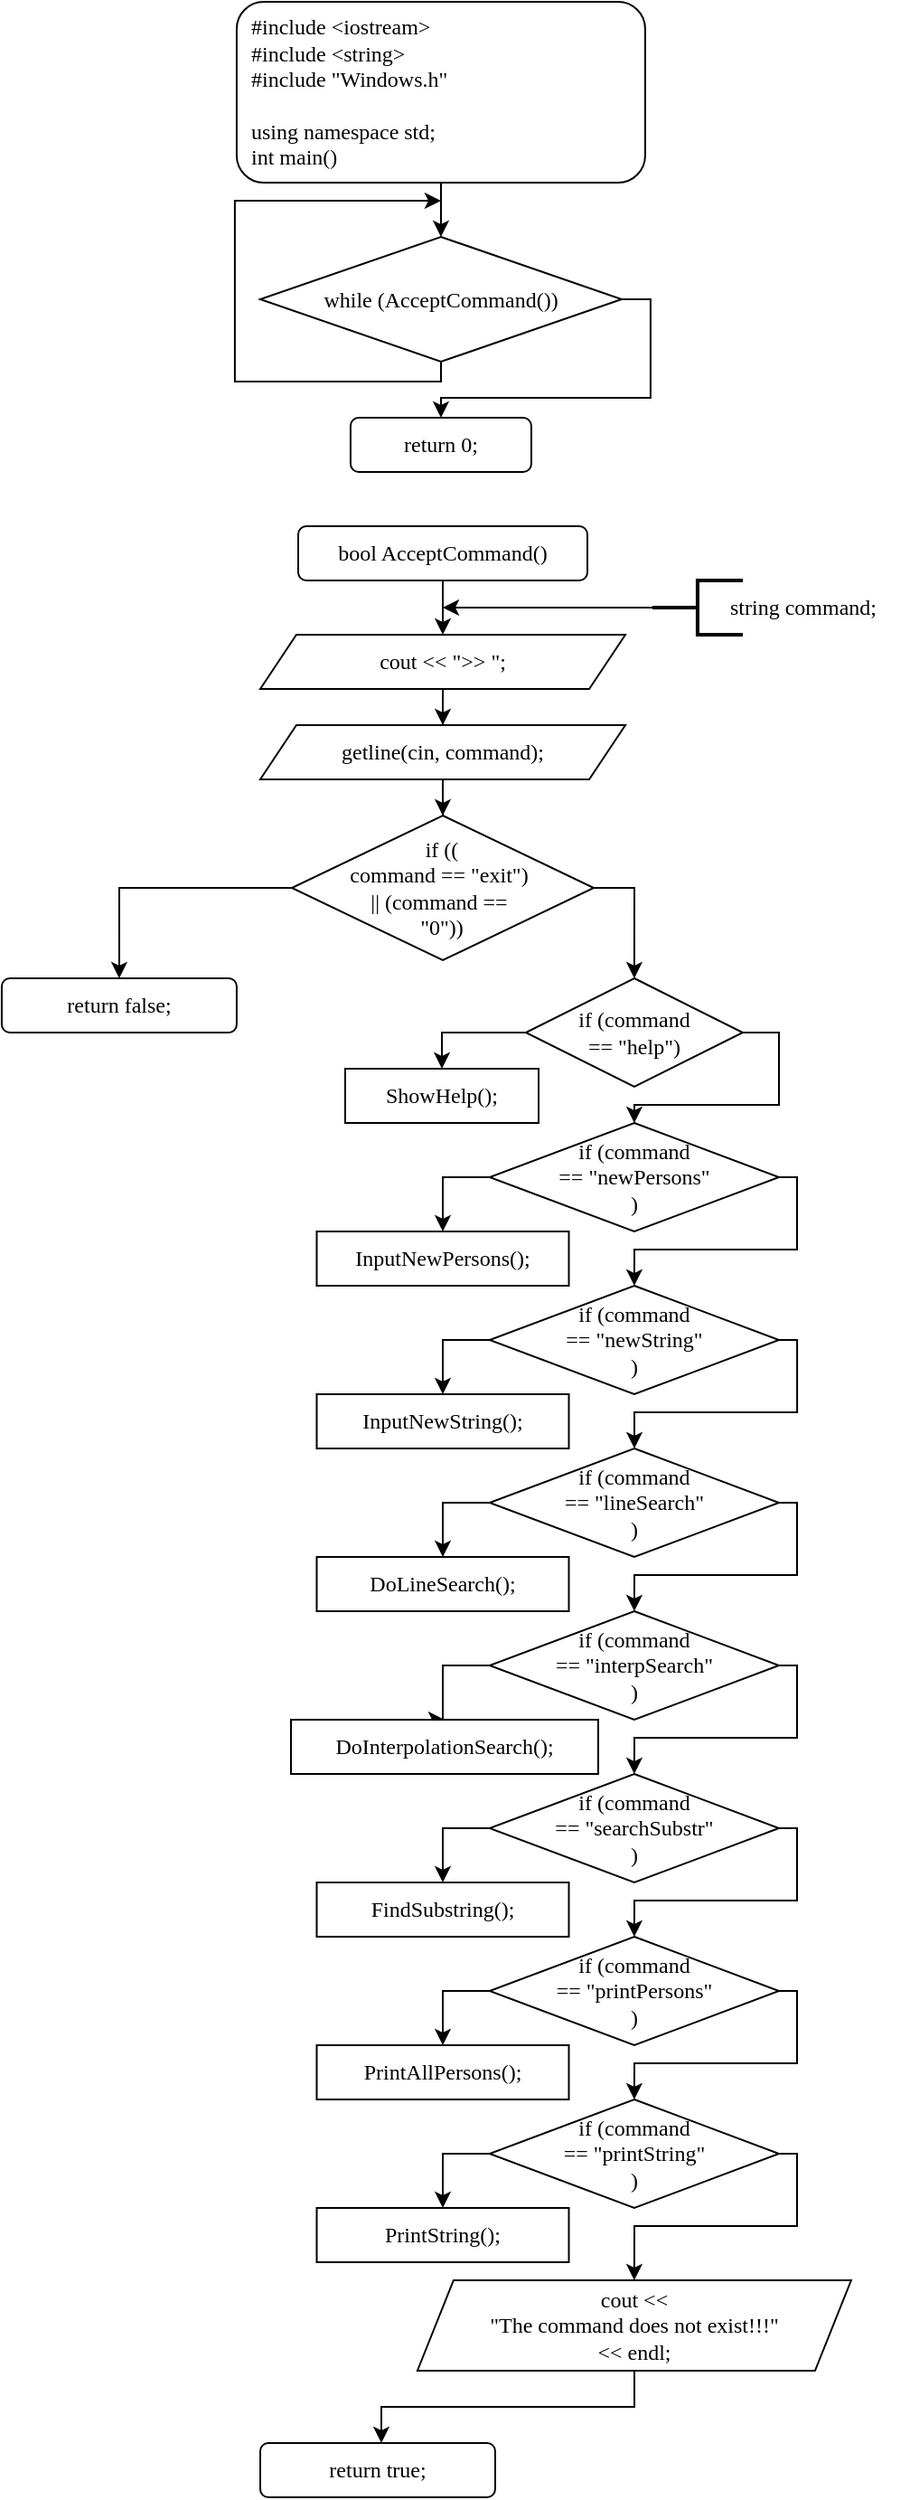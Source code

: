 <mxfile version="14.1.8" type="device"><diagram id="vK4LeaVy0QzhIbQSfq9B" name="Страница 1"><mxGraphModel dx="1551" dy="1166" grid="1" gridSize="10" guides="1" tooltips="1" connect="1" arrows="1" fold="1" page="1" pageScale="1" pageWidth="827" pageHeight="1169" math="0" shadow="0"><root><mxCell id="0"/><mxCell id="1" parent="0"/><mxCell id="s3oX1c8Ei6WpDhjLgVGg-4" style="edgeStyle=orthogonalEdgeStyle;rounded=0;orthogonalLoop=1;jettySize=auto;html=1;entryX=0.5;entryY=0;entryDx=0;entryDy=0;fontFamily=Consolas;" edge="1" parent="1" source="s3oX1c8Ei6WpDhjLgVGg-1" target="s3oX1c8Ei6WpDhjLgVGg-3"><mxGeometry relative="1" as="geometry"/></mxCell><mxCell id="s3oX1c8Ei6WpDhjLgVGg-1" value="&lt;div&gt;&amp;nbsp; #include &amp;lt;iostream&amp;gt;&lt;/div&gt;&lt;div&gt;&amp;nbsp; #include &amp;lt;string&amp;gt;&lt;/div&gt;&lt;div&gt;&amp;nbsp; #include &quot;Windows.h&quot;&lt;/div&gt;&lt;div&gt;&amp;nbsp;&amp;nbsp;&lt;/div&gt;&lt;div&gt;&amp;nbsp; using namespace std;&lt;/div&gt;&lt;div&gt;&amp;nbsp; int main()&lt;/div&gt;" style="rounded=1;whiteSpace=wrap;html=1;fontFamily=Consolas;align=left;fontStyle=0" vertex="1" parent="1"><mxGeometry x="299.97" y="30" width="226" height="100" as="geometry"/></mxCell><mxCell id="s3oX1c8Ei6WpDhjLgVGg-5" style="edgeStyle=orthogonalEdgeStyle;rounded=0;orthogonalLoop=1;jettySize=auto;html=1;fontFamily=Consolas;" edge="1" parent="1" source="s3oX1c8Ei6WpDhjLgVGg-3"><mxGeometry relative="1" as="geometry"><mxPoint x="412.97" y="140" as="targetPoint"/><Array as="points"><mxPoint x="412.97" y="240"/><mxPoint x="298.97" y="240"/><mxPoint x="298.97" y="140"/></Array></mxGeometry></mxCell><mxCell id="s3oX1c8Ei6WpDhjLgVGg-6" style="edgeStyle=orthogonalEdgeStyle;rounded=0;orthogonalLoop=1;jettySize=auto;html=1;fontFamily=Consolas;entryX=0.5;entryY=0;entryDx=0;entryDy=0;" edge="1" parent="1" source="s3oX1c8Ei6WpDhjLgVGg-3" target="s3oX1c8Ei6WpDhjLgVGg-7"><mxGeometry relative="1" as="geometry"><mxPoint x="412.97" y="260" as="targetPoint"/><Array as="points"><mxPoint x="528.97" y="195"/><mxPoint x="528.97" y="249"/><mxPoint x="412.97" y="249"/></Array></mxGeometry></mxCell><mxCell id="s3oX1c8Ei6WpDhjLgVGg-3" value="while (AcceptCommand())" style="rhombus;whiteSpace=wrap;html=1;fontFamily=Consolas;" vertex="1" parent="1"><mxGeometry x="312.97" y="160" width="200" height="69" as="geometry"/></mxCell><mxCell id="s3oX1c8Ei6WpDhjLgVGg-7" value="return 0;" style="rounded=1;whiteSpace=wrap;html=1;fontFamily=Consolas;" vertex="1" parent="1"><mxGeometry x="362.97" y="260" width="100" height="30" as="geometry"/></mxCell><mxCell id="s3oX1c8Ei6WpDhjLgVGg-11" style="edgeStyle=orthogonalEdgeStyle;rounded=0;orthogonalLoop=1;jettySize=auto;html=1;entryX=0.5;entryY=0;entryDx=0;entryDy=0;fontFamily=Consolas;" edge="1" parent="1" source="s3oX1c8Ei6WpDhjLgVGg-9" target="s3oX1c8Ei6WpDhjLgVGg-10"><mxGeometry relative="1" as="geometry"/></mxCell><mxCell id="s3oX1c8Ei6WpDhjLgVGg-9" value="bool AcceptCommand()" style="rounded=1;whiteSpace=wrap;html=1;fontFamily=Consolas;" vertex="1" parent="1"><mxGeometry x="334" y="320" width="160" height="30" as="geometry"/></mxCell><mxCell id="s3oX1c8Ei6WpDhjLgVGg-13" style="edgeStyle=orthogonalEdgeStyle;rounded=0;orthogonalLoop=1;jettySize=auto;html=1;fontFamily=Consolas;" edge="1" parent="1" source="s3oX1c8Ei6WpDhjLgVGg-10" target="s3oX1c8Ei6WpDhjLgVGg-12"><mxGeometry relative="1" as="geometry"/></mxCell><mxCell id="s3oX1c8Ei6WpDhjLgVGg-10" value="cout &amp;lt;&amp;lt; &quot;&amp;gt;&amp;gt; &quot;;" style="shape=parallelogram;perimeter=parallelogramPerimeter;whiteSpace=wrap;html=1;fixedSize=1;fontFamily=Consolas;align=center;" vertex="1" parent="1"><mxGeometry x="312.99" y="380" width="202.02" height="30" as="geometry"/></mxCell><mxCell id="s3oX1c8Ei6WpDhjLgVGg-18" style="edgeStyle=orthogonalEdgeStyle;rounded=0;orthogonalLoop=1;jettySize=auto;html=1;entryX=0.5;entryY=0;entryDx=0;entryDy=0;fontFamily=Consolas;" edge="1" parent="1" source="s3oX1c8Ei6WpDhjLgVGg-12" target="s3oX1c8Ei6WpDhjLgVGg-17"><mxGeometry relative="1" as="geometry"/></mxCell><mxCell id="s3oX1c8Ei6WpDhjLgVGg-12" value="getline(cin, command);" style="shape=parallelogram;perimeter=parallelogramPerimeter;whiteSpace=wrap;html=1;fixedSize=1;fontFamily=Consolas;align=center;" vertex="1" parent="1"><mxGeometry x="312.99" y="430" width="202.02" height="30" as="geometry"/></mxCell><mxCell id="s3oX1c8Ei6WpDhjLgVGg-15" style="edgeStyle=orthogonalEdgeStyle;rounded=0;orthogonalLoop=1;jettySize=auto;html=1;fontFamily=Consolas;" edge="1" parent="1" source="s3oX1c8Ei6WpDhjLgVGg-14"><mxGeometry relative="1" as="geometry"><mxPoint x="414" y="365" as="targetPoint"/></mxGeometry></mxCell><mxCell id="s3oX1c8Ei6WpDhjLgVGg-14" value="" style="strokeWidth=2;html=1;shape=mxgraph.flowchart.annotation_2;align=left;labelPosition=right;pointerEvents=1;fontFamily=Consolas;" vertex="1" parent="1"><mxGeometry x="529.97" y="350" width="50" height="30" as="geometry"/></mxCell><mxCell id="s3oX1c8Ei6WpDhjLgVGg-16" value="string command;" style="text;html=1;strokeColor=none;fillColor=none;align=center;verticalAlign=middle;whiteSpace=wrap;rounded=0;fontFamily=Consolas;" vertex="1" parent="1"><mxGeometry x="556" y="355" width="114.99" height="20" as="geometry"/></mxCell><mxCell id="s3oX1c8Ei6WpDhjLgVGg-20" style="edgeStyle=orthogonalEdgeStyle;rounded=0;orthogonalLoop=1;jettySize=auto;html=1;entryX=0.5;entryY=0;entryDx=0;entryDy=0;fontFamily=Consolas;" edge="1" parent="1" source="s3oX1c8Ei6WpDhjLgVGg-17" target="s3oX1c8Ei6WpDhjLgVGg-19"><mxGeometry relative="1" as="geometry"/></mxCell><mxCell id="s3oX1c8Ei6WpDhjLgVGg-21" style="edgeStyle=orthogonalEdgeStyle;rounded=0;orthogonalLoop=1;jettySize=auto;html=1;fontFamily=Consolas;entryX=0.5;entryY=0;entryDx=0;entryDy=0;" edge="1" parent="1" source="s3oX1c8Ei6WpDhjLgVGg-17" target="s3oX1c8Ei6WpDhjLgVGg-22"><mxGeometry relative="1" as="geometry"><mxPoint x="520" y="570" as="targetPoint"/><Array as="points"><mxPoint x="520" y="520"/></Array></mxGeometry></mxCell><mxCell id="s3oX1c8Ei6WpDhjLgVGg-17" value="&lt;div&gt;if ((&lt;/div&gt;&lt;div&gt;command == &quot;exit&quot;)&amp;nbsp;&lt;/div&gt;&lt;div&gt;|| (command ==&amp;nbsp;&lt;/div&gt;&lt;div&gt;&quot;0&quot;))&lt;/div&gt;" style="rhombus;whiteSpace=wrap;html=1;fontFamily=Consolas;" vertex="1" parent="1"><mxGeometry x="330.48" y="480" width="167.03" height="80" as="geometry"/></mxCell><mxCell id="s3oX1c8Ei6WpDhjLgVGg-19" value="return false;" style="rounded=1;whiteSpace=wrap;html=1;fontFamily=Consolas;" vertex="1" parent="1"><mxGeometry x="169.97" y="570" width="130" height="30" as="geometry"/></mxCell><mxCell id="s3oX1c8Ei6WpDhjLgVGg-26" style="edgeStyle=orthogonalEdgeStyle;rounded=0;orthogonalLoop=1;jettySize=auto;html=1;entryX=0.5;entryY=0;entryDx=0;entryDy=0;fontFamily=Consolas;" edge="1" parent="1" source="s3oX1c8Ei6WpDhjLgVGg-22" target="s3oX1c8Ei6WpDhjLgVGg-25"><mxGeometry relative="1" as="geometry"><Array as="points"><mxPoint x="414" y="600"/></Array></mxGeometry></mxCell><mxCell id="s3oX1c8Ei6WpDhjLgVGg-30" style="edgeStyle=orthogonalEdgeStyle;rounded=0;orthogonalLoop=1;jettySize=auto;html=1;entryX=0.5;entryY=0;entryDx=0;entryDy=0;fontFamily=Consolas;" edge="1" parent="1" source="s3oX1c8Ei6WpDhjLgVGg-22" target="s3oX1c8Ei6WpDhjLgVGg-27"><mxGeometry relative="1" as="geometry"><Array as="points"><mxPoint x="600" y="600"/><mxPoint x="600" y="640"/><mxPoint x="520" y="640"/></Array></mxGeometry></mxCell><mxCell id="s3oX1c8Ei6WpDhjLgVGg-22" value="if (command &lt;br&gt;== &quot;help&quot;)" style="rhombus;whiteSpace=wrap;html=1;fontFamily=Consolas;" vertex="1" parent="1"><mxGeometry x="459.94" y="570" width="120.03" height="60" as="geometry"/></mxCell><mxCell id="s3oX1c8Ei6WpDhjLgVGg-25" value="ShowHelp();" style="rounded=0;whiteSpace=wrap;html=1;fontFamily=Consolas;align=center;" vertex="1" parent="1"><mxGeometry x="360" y="620" width="107.01" height="30" as="geometry"/></mxCell><mxCell id="s3oX1c8Ei6WpDhjLgVGg-29" style="edgeStyle=orthogonalEdgeStyle;rounded=0;orthogonalLoop=1;jettySize=auto;html=1;entryX=0.5;entryY=0;entryDx=0;entryDy=0;fontFamily=Consolas;" edge="1" parent="1" source="s3oX1c8Ei6WpDhjLgVGg-27" target="s3oX1c8Ei6WpDhjLgVGg-28"><mxGeometry relative="1" as="geometry"><Array as="points"><mxPoint x="414" y="680"/></Array></mxGeometry></mxCell><mxCell id="s3oX1c8Ei6WpDhjLgVGg-32" style="edgeStyle=orthogonalEdgeStyle;rounded=0;orthogonalLoop=1;jettySize=auto;html=1;entryX=0.5;entryY=0;entryDx=0;entryDy=0;fontFamily=Consolas;" edge="1" parent="1" source="s3oX1c8Ei6WpDhjLgVGg-27" target="s3oX1c8Ei6WpDhjLgVGg-31"><mxGeometry relative="1" as="geometry"><Array as="points"><mxPoint x="610" y="680"/><mxPoint x="610" y="720"/><mxPoint x="520" y="720"/></Array></mxGeometry></mxCell><mxCell id="s3oX1c8Ei6WpDhjLgVGg-27" value="if (command &lt;br&gt;== &quot;newPersons&quot;&lt;br&gt;)" style="rhombus;whiteSpace=wrap;html=1;fontFamily=Consolas;" vertex="1" parent="1"><mxGeometry x="439.92" y="650" width="160.06" height="60" as="geometry"/></mxCell><mxCell id="s3oX1c8Ei6WpDhjLgVGg-28" value="InputNewPersons();" style="rounded=0;whiteSpace=wrap;html=1;fontFamily=Consolas;align=center;" vertex="1" parent="1"><mxGeometry x="344.25" y="710" width="139.5" height="30" as="geometry"/></mxCell><mxCell id="s3oX1c8Ei6WpDhjLgVGg-34" style="edgeStyle=orthogonalEdgeStyle;rounded=0;orthogonalLoop=1;jettySize=auto;html=1;entryX=0.5;entryY=0;entryDx=0;entryDy=0;fontFamily=Consolas;" edge="1" parent="1" source="s3oX1c8Ei6WpDhjLgVGg-31" target="s3oX1c8Ei6WpDhjLgVGg-33"><mxGeometry relative="1" as="geometry"><Array as="points"><mxPoint x="414" y="770"/></Array></mxGeometry></mxCell><mxCell id="s3oX1c8Ei6WpDhjLgVGg-31" value="if (command &lt;br&gt;== &quot;newString&quot;&lt;br&gt;)" style="rhombus;whiteSpace=wrap;html=1;fontFamily=Consolas;" vertex="1" parent="1"><mxGeometry x="439.92" y="740" width="160.06" height="60" as="geometry"/></mxCell><mxCell id="s3oX1c8Ei6WpDhjLgVGg-33" value="InputNewString();" style="rounded=0;whiteSpace=wrap;html=1;fontFamily=Consolas;align=center;" vertex="1" parent="1"><mxGeometry x="344.25" y="800" width="139.5" height="30" as="geometry"/></mxCell><mxCell id="s3oX1c8Ei6WpDhjLgVGg-35" style="edgeStyle=orthogonalEdgeStyle;rounded=0;orthogonalLoop=1;jettySize=auto;html=1;entryX=0.5;entryY=0;entryDx=0;entryDy=0;fontFamily=Consolas;" edge="1" parent="1" source="s3oX1c8Ei6WpDhjLgVGg-37" target="s3oX1c8Ei6WpDhjLgVGg-38"><mxGeometry relative="1" as="geometry"><Array as="points"><mxPoint x="414" y="860"/></Array></mxGeometry></mxCell><mxCell id="s3oX1c8Ei6WpDhjLgVGg-36" style="edgeStyle=orthogonalEdgeStyle;rounded=0;orthogonalLoop=1;jettySize=auto;html=1;entryX=0.5;entryY=0;entryDx=0;entryDy=0;fontFamily=Consolas;" edge="1" parent="1" source="s3oX1c8Ei6WpDhjLgVGg-37"><mxGeometry relative="1" as="geometry"><mxPoint x="519.95" y="920" as="targetPoint"/><Array as="points"><mxPoint x="610" y="860"/><mxPoint x="610" y="900"/><mxPoint x="520" y="900"/></Array></mxGeometry></mxCell><mxCell id="s3oX1c8Ei6WpDhjLgVGg-37" value="if (command &lt;br&gt;== &quot;lineSearch&quot;&lt;br&gt;)" style="rhombus;whiteSpace=wrap;html=1;fontFamily=Consolas;" vertex="1" parent="1"><mxGeometry x="439.92" y="830" width="160.06" height="60" as="geometry"/></mxCell><mxCell id="s3oX1c8Ei6WpDhjLgVGg-38" value="DoLineSearch();" style="rounded=0;whiteSpace=wrap;html=1;fontFamily=Consolas;align=center;" vertex="1" parent="1"><mxGeometry x="344.25" y="890" width="139.5" height="30" as="geometry"/></mxCell><mxCell id="s3oX1c8Ei6WpDhjLgVGg-39" style="edgeStyle=orthogonalEdgeStyle;rounded=0;orthogonalLoop=1;jettySize=auto;html=1;entryX=0.5;entryY=0;entryDx=0;entryDy=0;fontFamily=Consolas;" edge="1" parent="1"><mxGeometry relative="1" as="geometry"><mxPoint x="600.03" y="770" as="sourcePoint"/><mxPoint x="520" y="830" as="targetPoint"/><Array as="points"><mxPoint x="610.05" y="770"/><mxPoint x="610.05" y="810"/><mxPoint x="520.05" y="810"/></Array></mxGeometry></mxCell><mxCell id="s3oX1c8Ei6WpDhjLgVGg-41" style="edgeStyle=orthogonalEdgeStyle;rounded=0;orthogonalLoop=1;jettySize=auto;html=1;entryX=0.5;entryY=0;entryDx=0;entryDy=0;fontFamily=Consolas;" edge="1" parent="1" source="s3oX1c8Ei6WpDhjLgVGg-43" target="s3oX1c8Ei6WpDhjLgVGg-44"><mxGeometry relative="1" as="geometry"><Array as="points"><mxPoint x="414" y="950"/></Array></mxGeometry></mxCell><mxCell id="s3oX1c8Ei6WpDhjLgVGg-42" style="edgeStyle=orthogonalEdgeStyle;rounded=0;orthogonalLoop=1;jettySize=auto;html=1;entryX=0.5;entryY=0;entryDx=0;entryDy=0;fontFamily=Consolas;" edge="1" parent="1" source="s3oX1c8Ei6WpDhjLgVGg-43"><mxGeometry relative="1" as="geometry"><mxPoint x="519.95" y="1010" as="targetPoint"/><Array as="points"><mxPoint x="610" y="950"/><mxPoint x="610" y="990"/><mxPoint x="520" y="990"/></Array></mxGeometry></mxCell><mxCell id="s3oX1c8Ei6WpDhjLgVGg-43" value="if (command &lt;br&gt;== &quot;interpSearch&quot;&lt;br&gt;)" style="rhombus;whiteSpace=wrap;html=1;fontFamily=Consolas;" vertex="1" parent="1"><mxGeometry x="439.92" y="920" width="160.06" height="60" as="geometry"/></mxCell><mxCell id="s3oX1c8Ei6WpDhjLgVGg-44" value="DoInterpolationSearch();" style="rounded=0;whiteSpace=wrap;html=1;fontFamily=Consolas;align=center;" vertex="1" parent="1"><mxGeometry x="330" y="980" width="170" height="30" as="geometry"/></mxCell><mxCell id="s3oX1c8Ei6WpDhjLgVGg-45" style="edgeStyle=orthogonalEdgeStyle;rounded=0;orthogonalLoop=1;jettySize=auto;html=1;entryX=0.5;entryY=0;entryDx=0;entryDy=0;fontFamily=Consolas;" edge="1" parent="1" source="s3oX1c8Ei6WpDhjLgVGg-47" target="s3oX1c8Ei6WpDhjLgVGg-48"><mxGeometry relative="1" as="geometry"><Array as="points"><mxPoint x="414" y="1040"/></Array></mxGeometry></mxCell><mxCell id="s3oX1c8Ei6WpDhjLgVGg-46" style="edgeStyle=orthogonalEdgeStyle;rounded=0;orthogonalLoop=1;jettySize=auto;html=1;entryX=0.5;entryY=0;entryDx=0;entryDy=0;fontFamily=Consolas;" edge="1" parent="1" source="s3oX1c8Ei6WpDhjLgVGg-47"><mxGeometry relative="1" as="geometry"><mxPoint x="519.95" y="1100" as="targetPoint"/><Array as="points"><mxPoint x="610" y="1040"/><mxPoint x="610" y="1080"/><mxPoint x="520" y="1080"/></Array></mxGeometry></mxCell><mxCell id="s3oX1c8Ei6WpDhjLgVGg-47" value="if (command &lt;br&gt;== &quot;searchSubstr&quot;&lt;br&gt;)" style="rhombus;whiteSpace=wrap;html=1;fontFamily=Consolas;" vertex="1" parent="1"><mxGeometry x="439.92" y="1010" width="160.06" height="60" as="geometry"/></mxCell><mxCell id="s3oX1c8Ei6WpDhjLgVGg-48" value="FindSubstring();" style="rounded=0;whiteSpace=wrap;html=1;fontFamily=Consolas;align=center;" vertex="1" parent="1"><mxGeometry x="344.25" y="1070" width="139.5" height="30" as="geometry"/></mxCell><mxCell id="s3oX1c8Ei6WpDhjLgVGg-49" style="edgeStyle=orthogonalEdgeStyle;rounded=0;orthogonalLoop=1;jettySize=auto;html=1;entryX=0.5;entryY=0;entryDx=0;entryDy=0;fontFamily=Consolas;" edge="1" parent="1" source="s3oX1c8Ei6WpDhjLgVGg-51" target="s3oX1c8Ei6WpDhjLgVGg-52"><mxGeometry relative="1" as="geometry"><Array as="points"><mxPoint x="414" y="1130"/></Array></mxGeometry></mxCell><mxCell id="s3oX1c8Ei6WpDhjLgVGg-50" style="edgeStyle=orthogonalEdgeStyle;rounded=0;orthogonalLoop=1;jettySize=auto;html=1;entryX=0.5;entryY=0;entryDx=0;entryDy=0;fontFamily=Consolas;" edge="1" parent="1" source="s3oX1c8Ei6WpDhjLgVGg-51"><mxGeometry relative="1" as="geometry"><mxPoint x="519.95" y="1190" as="targetPoint"/><Array as="points"><mxPoint x="610" y="1130"/><mxPoint x="610" y="1170"/><mxPoint x="520" y="1170"/></Array></mxGeometry></mxCell><mxCell id="s3oX1c8Ei6WpDhjLgVGg-51" value="if (command &lt;br&gt;== &quot;printPersons&quot;&lt;br&gt;)" style="rhombus;whiteSpace=wrap;html=1;fontFamily=Consolas;" vertex="1" parent="1"><mxGeometry x="439.92" y="1100" width="160.06" height="60" as="geometry"/></mxCell><mxCell id="s3oX1c8Ei6WpDhjLgVGg-52" value="PrintAllPersons();" style="rounded=0;whiteSpace=wrap;html=1;fontFamily=Consolas;align=center;" vertex="1" parent="1"><mxGeometry x="344.25" y="1160" width="139.5" height="30" as="geometry"/></mxCell><mxCell id="s3oX1c8Ei6WpDhjLgVGg-53" style="edgeStyle=orthogonalEdgeStyle;rounded=0;orthogonalLoop=1;jettySize=auto;html=1;entryX=0.5;entryY=0;entryDx=0;entryDy=0;fontFamily=Consolas;" edge="1" parent="1" source="s3oX1c8Ei6WpDhjLgVGg-55" target="s3oX1c8Ei6WpDhjLgVGg-56"><mxGeometry relative="1" as="geometry"><Array as="points"><mxPoint x="414" y="1220"/></Array></mxGeometry></mxCell><mxCell id="s3oX1c8Ei6WpDhjLgVGg-54" style="edgeStyle=orthogonalEdgeStyle;rounded=0;orthogonalLoop=1;jettySize=auto;html=1;fontFamily=Consolas;entryX=0.5;entryY=0;entryDx=0;entryDy=0;" edge="1" parent="1" source="s3oX1c8Ei6WpDhjLgVGg-55" target="s3oX1c8Ei6WpDhjLgVGg-57"><mxGeometry relative="1" as="geometry"><mxPoint x="520" y="1290" as="targetPoint"/><Array as="points"><mxPoint x="610" y="1220"/><mxPoint x="610" y="1260"/><mxPoint x="520" y="1260"/></Array></mxGeometry></mxCell><mxCell id="s3oX1c8Ei6WpDhjLgVGg-55" value="if (command &lt;br&gt;== &quot;printString&quot;&lt;br&gt;)" style="rhombus;whiteSpace=wrap;html=1;fontFamily=Consolas;" vertex="1" parent="1"><mxGeometry x="439.92" y="1190" width="160.06" height="60" as="geometry"/></mxCell><mxCell id="s3oX1c8Ei6WpDhjLgVGg-56" value="PrintString();" style="rounded=0;whiteSpace=wrap;html=1;fontFamily=Consolas;align=center;" vertex="1" parent="1"><mxGeometry x="344.25" y="1250" width="139.5" height="30" as="geometry"/></mxCell><mxCell id="s3oX1c8Ei6WpDhjLgVGg-63" style="edgeStyle=orthogonalEdgeStyle;rounded=0;orthogonalLoop=1;jettySize=auto;html=1;fontFamily=Consolas;" edge="1" parent="1" source="s3oX1c8Ei6WpDhjLgVGg-57"><mxGeometry relative="1" as="geometry"><mxPoint x="380" y="1380" as="targetPoint"/><Array as="points"><mxPoint x="520" y="1360"/></Array></mxGeometry></mxCell><mxCell id="s3oX1c8Ei6WpDhjLgVGg-57" value="cout &amp;lt;&amp;lt; &lt;br&gt;&quot;The command does not exist!!!&quot; &lt;br&gt;&amp;lt;&amp;lt; endl;" style="shape=parallelogram;perimeter=parallelogramPerimeter;whiteSpace=wrap;html=1;fixedSize=1;fontFamily=Consolas;align=center;" vertex="1" parent="1"><mxGeometry x="399.95" y="1290" width="240" height="50" as="geometry"/></mxCell><mxCell id="s3oX1c8Ei6WpDhjLgVGg-64" value="return true;" style="rounded=1;whiteSpace=wrap;html=1;fontFamily=Consolas;" vertex="1" parent="1"><mxGeometry x="312.99" y="1380" width="130" height="30" as="geometry"/></mxCell></root></mxGraphModel></diagram></mxfile>
